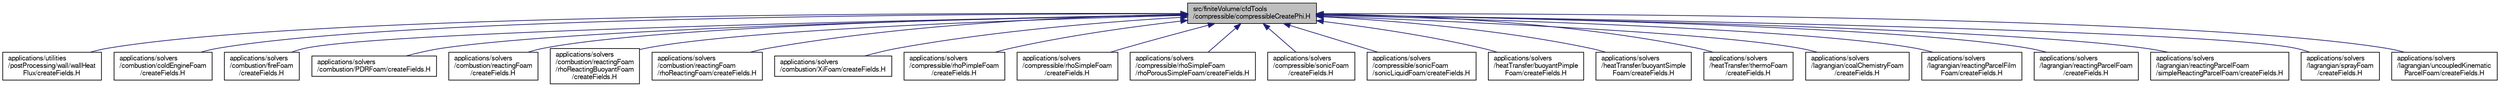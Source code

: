digraph "src/finiteVolume/cfdTools/compressible/compressibleCreatePhi.H"
{
  bgcolor="transparent";
  edge [fontname="FreeSans",fontsize="10",labelfontname="FreeSans",labelfontsize="10"];
  node [fontname="FreeSans",fontsize="10",shape=record];
  Node1 [label="src/finiteVolume/cfdTools\l/compressible/compressibleCreatePhi.H",height=0.2,width=0.4,color="black", fillcolor="grey75", style="filled", fontcolor="black"];
  Node1 -> Node2 [dir="back",color="midnightblue",fontsize="10",style="solid",fontname="FreeSans"];
  Node2 [label="applications/utilities\l/postProcessing/wall/wallHeat\lFlux/createFields.H",height=0.2,width=0.4,color="black",URL="$a38948.html"];
  Node1 -> Node3 [dir="back",color="midnightblue",fontsize="10",style="solid",fontname="FreeSans"];
  Node3 [label="applications/solvers\l/combustion/coldEngineFoam\l/createFields.H",height=0.2,width=0.4,color="black",URL="$a38975.html"];
  Node1 -> Node4 [dir="back",color="midnightblue",fontsize="10",style="solid",fontname="FreeSans"];
  Node4 [label="applications/solvers\l/combustion/fireFoam\l/createFields.H",height=0.2,width=0.4,color="black",URL="$a38978.html"];
  Node1 -> Node5 [dir="back",color="midnightblue",fontsize="10",style="solid",fontname="FreeSans"];
  Node5 [label="applications/solvers\l/combustion/PDRFoam/createFields.H",height=0.2,width=0.4,color="black",URL="$a38981.html"];
  Node1 -> Node6 [dir="back",color="midnightblue",fontsize="10",style="solid",fontname="FreeSans"];
  Node6 [label="applications/solvers\l/combustion/reactingFoam\l/createFields.H",height=0.2,width=0.4,color="black",URL="$a38984.html"];
  Node1 -> Node7 [dir="back",color="midnightblue",fontsize="10",style="solid",fontname="FreeSans"];
  Node7 [label="applications/solvers\l/combustion/reactingFoam\l/rhoReactingBuoyantFoam\l/createFields.H",height=0.2,width=0.4,color="black",URL="$a38987.html"];
  Node1 -> Node8 [dir="back",color="midnightblue",fontsize="10",style="solid",fontname="FreeSans"];
  Node8 [label="applications/solvers\l/combustion/reactingFoam\l/rhoReactingFoam/createFields.H",height=0.2,width=0.4,color="black",URL="$a38990.html"];
  Node1 -> Node9 [dir="back",color="midnightblue",fontsize="10",style="solid",fontname="FreeSans"];
  Node9 [label="applications/solvers\l/combustion/XiFoam/createFields.H",height=0.2,width=0.4,color="black",URL="$a38993.html"];
  Node1 -> Node10 [dir="back",color="midnightblue",fontsize="10",style="solid",fontname="FreeSans"];
  Node10 [label="applications/solvers\l/compressible/rhoPimpleFoam\l/createFields.H",height=0.2,width=0.4,color="black",URL="$a38999.html"];
  Node1 -> Node11 [dir="back",color="midnightblue",fontsize="10",style="solid",fontname="FreeSans"];
  Node11 [label="applications/solvers\l/compressible/rhoSimpleFoam\l/createFields.H",height=0.2,width=0.4,color="black",URL="$a39002.html"];
  Node1 -> Node12 [dir="back",color="midnightblue",fontsize="10",style="solid",fontname="FreeSans"];
  Node12 [label="applications/solvers\l/compressible/rhoSimpleFoam\l/rhoPorousSimpleFoam/createFields.H",height=0.2,width=0.4,color="black",URL="$a39005.html"];
  Node1 -> Node13 [dir="back",color="midnightblue",fontsize="10",style="solid",fontname="FreeSans"];
  Node13 [label="applications/solvers\l/compressible/sonicFoam\l/createFields.H",height=0.2,width=0.4,color="black",URL="$a39008.html"];
  Node1 -> Node14 [dir="back",color="midnightblue",fontsize="10",style="solid",fontname="FreeSans"];
  Node14 [label="applications/solvers\l/compressible/sonicFoam\l/sonicLiquidFoam/createFields.H",height=0.2,width=0.4,color="black",URL="$a39011.html"];
  Node1 -> Node15 [dir="back",color="midnightblue",fontsize="10",style="solid",fontname="FreeSans"];
  Node15 [label="applications/solvers\l/heatTransfer/buoyantPimple\lFoam/createFields.H",height=0.2,width=0.4,color="black",URL="$a39038.html"];
  Node1 -> Node16 [dir="back",color="midnightblue",fontsize="10",style="solid",fontname="FreeSans"];
  Node16 [label="applications/solvers\l/heatTransfer/buoyantSimple\lFoam/createFields.H",height=0.2,width=0.4,color="black",URL="$a39041.html"];
  Node1 -> Node17 [dir="back",color="midnightblue",fontsize="10",style="solid",fontname="FreeSans"];
  Node17 [label="applications/solvers\l/heatTransfer/thermoFoam\l/createFields.H",height=0.2,width=0.4,color="black",URL="$a39044.html"];
  Node1 -> Node18 [dir="back",color="midnightblue",fontsize="10",style="solid",fontname="FreeSans"];
  Node18 [label="applications/solvers\l/lagrangian/coalChemistryFoam\l/createFields.H",height=0.2,width=0.4,color="black",URL="$a39077.html"];
  Node1 -> Node19 [dir="back",color="midnightblue",fontsize="10",style="solid",fontname="FreeSans"];
  Node19 [label="applications/solvers\l/lagrangian/reactingParcelFilm\lFoam/createFields.H",height=0.2,width=0.4,color="black",URL="$a39086.html"];
  Node1 -> Node20 [dir="back",color="midnightblue",fontsize="10",style="solid",fontname="FreeSans"];
  Node20 [label="applications/solvers\l/lagrangian/reactingParcelFoam\l/createFields.H",height=0.2,width=0.4,color="black",URL="$a39089.html"];
  Node1 -> Node21 [dir="back",color="midnightblue",fontsize="10",style="solid",fontname="FreeSans"];
  Node21 [label="applications/solvers\l/lagrangian/reactingParcelFoam\l/simpleReactingParcelFoam/createFields.H",height=0.2,width=0.4,color="black",URL="$a39092.html"];
  Node1 -> Node22 [dir="back",color="midnightblue",fontsize="10",style="solid",fontname="FreeSans"];
  Node22 [label="applications/solvers\l/lagrangian/sprayFoam\l/createFields.H",height=0.2,width=0.4,color="black",URL="$a39095.html"];
  Node1 -> Node23 [dir="back",color="midnightblue",fontsize="10",style="solid",fontname="FreeSans"];
  Node23 [label="applications/solvers\l/lagrangian/uncoupledKinematic\lParcelFoam/createFields.H",height=0.2,width=0.4,color="black",URL="$a39098.html"];
}
